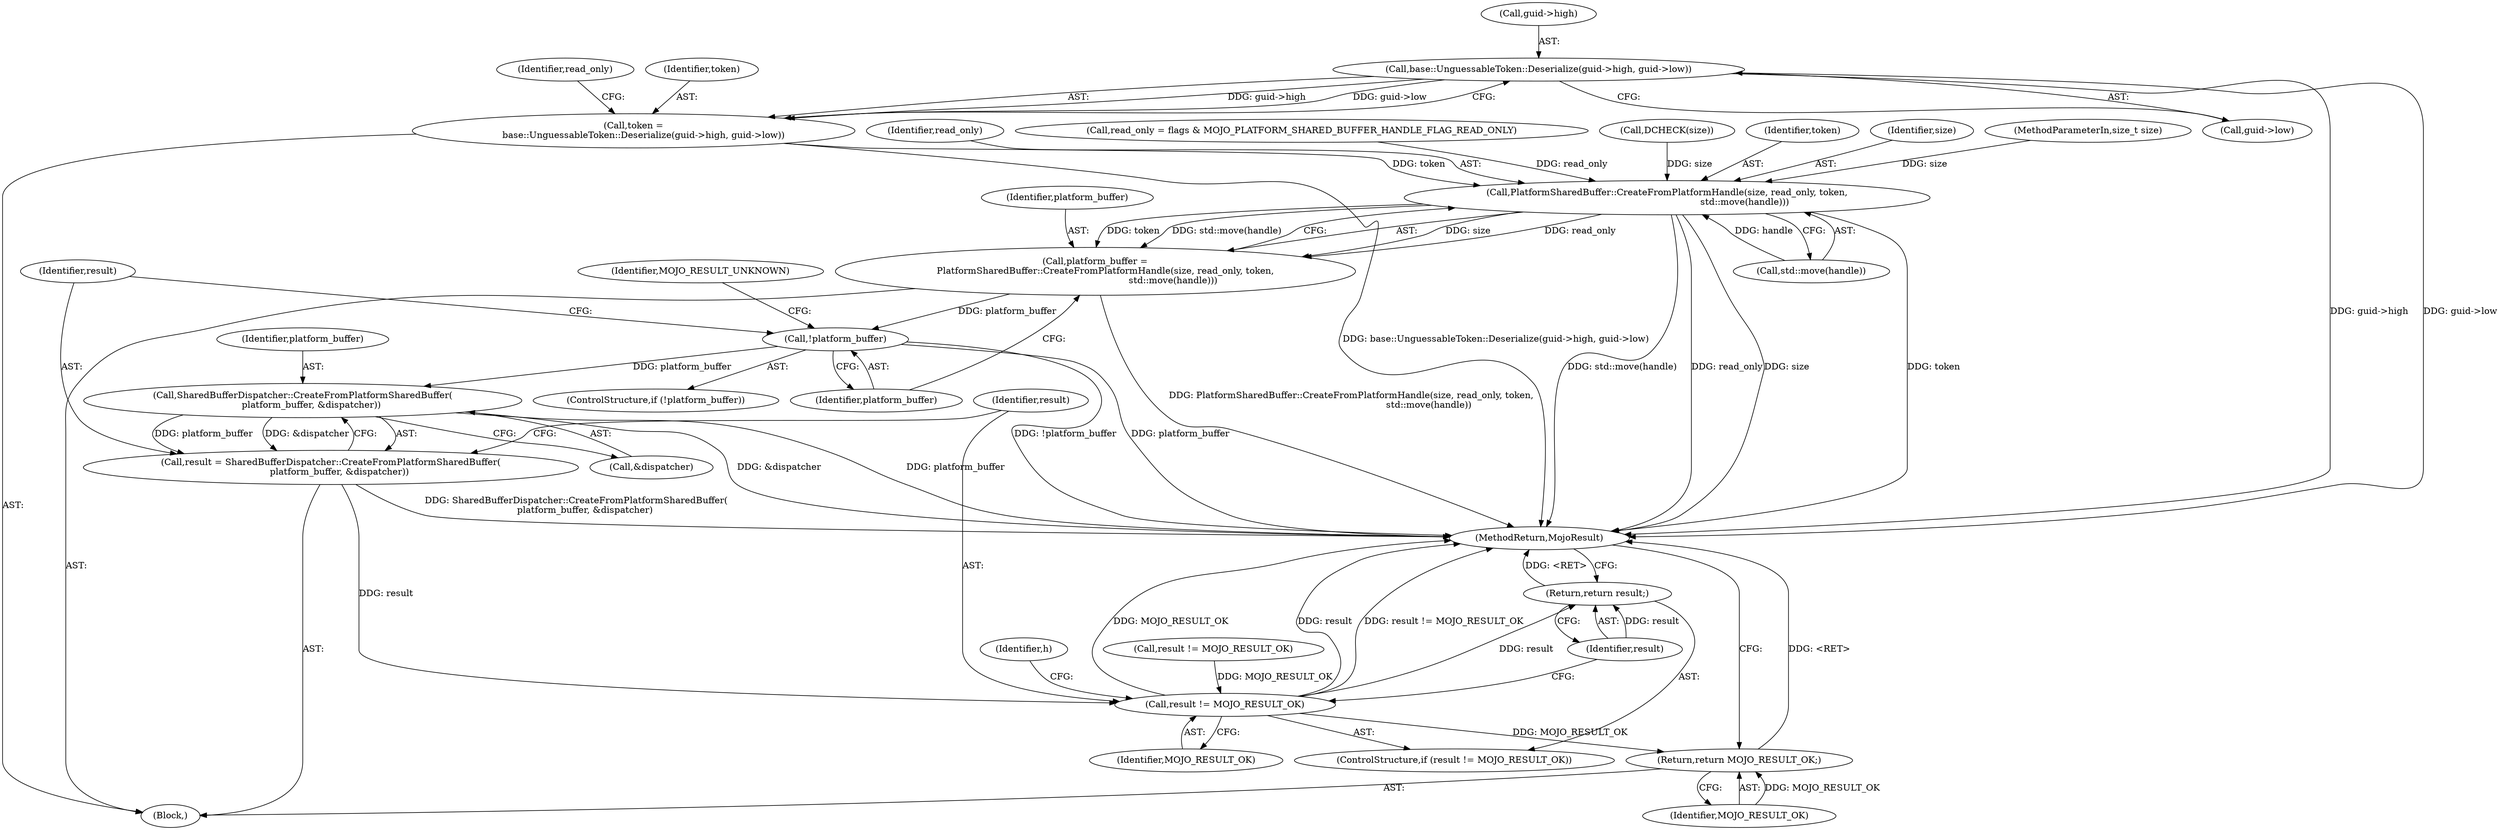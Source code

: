 digraph "0_Chrome_673ce95d481ea9368c4d4d43ac756ba1d6d9e608_32@pointer" {
"1000126" [label="(Call,base::UnguessableToken::Deserialize(guid->high, guid->low))"];
"1000124" [label="(Call,token =\n       base::UnguessableToken::Deserialize(guid->high, guid->low))"];
"1000142" [label="(Call,PlatformSharedBuffer::CreateFromPlatformHandle(size, read_only, token,\n                                                      std::move(handle)))"];
"1000140" [label="(Call,platform_buffer =\n       PlatformSharedBuffer::CreateFromPlatformHandle(size, read_only, token,\n                                                      std::move(handle)))"];
"1000149" [label="(Call,!platform_buffer)"];
"1000156" [label="(Call,SharedBufferDispatcher::CreateFromPlatformSharedBuffer(\n      platform_buffer, &dispatcher))"];
"1000154" [label="(Call,result = SharedBufferDispatcher::CreateFromPlatformSharedBuffer(\n      platform_buffer, &dispatcher))"];
"1000161" [label="(Call,result != MOJO_RESULT_OK)"];
"1000164" [label="(Return,return result;)"];
"1000183" [label="(Return,return MOJO_RESULT_OK;)"];
"1000107" [label="(Call,DCHECK(size))"];
"1000118" [label="(Call,result != MOJO_RESULT_OK)"];
"1000127" [label="(Call,guid->high)"];
"1000184" [label="(Identifier,MOJO_RESULT_OK)"];
"1000161" [label="(Call,result != MOJO_RESULT_OK)"];
"1000124" [label="(Call,token =\n       base::UnguessableToken::Deserialize(guid->high, guid->low))"];
"1000145" [label="(Identifier,token)"];
"1000143" [label="(Identifier,size)"];
"1000142" [label="(Call,PlatformSharedBuffer::CreateFromPlatformHandle(size, read_only, token,\n                                                      std::move(handle)))"];
"1000135" [label="(Identifier,read_only)"];
"1000126" [label="(Call,base::UnguessableToken::Deserialize(guid->high, guid->low))"];
"1000154" [label="(Call,result = SharedBufferDispatcher::CreateFromPlatformSharedBuffer(\n      platform_buffer, &dispatcher))"];
"1000163" [label="(Identifier,MOJO_RESULT_OK)"];
"1000183" [label="(Return,return MOJO_RESULT_OK;)"];
"1000155" [label="(Identifier,result)"];
"1000102" [label="(MethodParameterIn,size_t size)"];
"1000162" [label="(Identifier,result)"];
"1000152" [label="(Identifier,MOJO_RESULT_UNKNOWN)"];
"1000125" [label="(Identifier,token)"];
"1000141" [label="(Identifier,platform_buffer)"];
"1000106" [label="(Block,)"];
"1000158" [label="(Call,&dispatcher)"];
"1000140" [label="(Call,platform_buffer =\n       PlatformSharedBuffer::CreateFromPlatformHandle(size, read_only, token,\n                                                      std::move(handle)))"];
"1000148" [label="(ControlStructure,if (!platform_buffer))"];
"1000168" [label="(Identifier,h)"];
"1000144" [label="(Identifier,read_only)"];
"1000150" [label="(Identifier,platform_buffer)"];
"1000165" [label="(Identifier,result)"];
"1000146" [label="(Call,std::move(handle))"];
"1000130" [label="(Call,guid->low)"];
"1000157" [label="(Identifier,platform_buffer)"];
"1000185" [label="(MethodReturn,MojoResult)"];
"1000149" [label="(Call,!platform_buffer)"];
"1000156" [label="(Call,SharedBufferDispatcher::CreateFromPlatformSharedBuffer(\n      platform_buffer, &dispatcher))"];
"1000164" [label="(Return,return result;)"];
"1000160" [label="(ControlStructure,if (result != MOJO_RESULT_OK))"];
"1000134" [label="(Call,read_only = flags & MOJO_PLATFORM_SHARED_BUFFER_HANDLE_FLAG_READ_ONLY)"];
"1000126" -> "1000124"  [label="AST: "];
"1000126" -> "1000130"  [label="CFG: "];
"1000127" -> "1000126"  [label="AST: "];
"1000130" -> "1000126"  [label="AST: "];
"1000124" -> "1000126"  [label="CFG: "];
"1000126" -> "1000185"  [label="DDG: guid->high"];
"1000126" -> "1000185"  [label="DDG: guid->low"];
"1000126" -> "1000124"  [label="DDG: guid->high"];
"1000126" -> "1000124"  [label="DDG: guid->low"];
"1000124" -> "1000106"  [label="AST: "];
"1000125" -> "1000124"  [label="AST: "];
"1000135" -> "1000124"  [label="CFG: "];
"1000124" -> "1000185"  [label="DDG: base::UnguessableToken::Deserialize(guid->high, guid->low)"];
"1000124" -> "1000142"  [label="DDG: token"];
"1000142" -> "1000140"  [label="AST: "];
"1000142" -> "1000146"  [label="CFG: "];
"1000143" -> "1000142"  [label="AST: "];
"1000144" -> "1000142"  [label="AST: "];
"1000145" -> "1000142"  [label="AST: "];
"1000146" -> "1000142"  [label="AST: "];
"1000140" -> "1000142"  [label="CFG: "];
"1000142" -> "1000185"  [label="DDG: read_only"];
"1000142" -> "1000185"  [label="DDG: size"];
"1000142" -> "1000185"  [label="DDG: token"];
"1000142" -> "1000185"  [label="DDG: std::move(handle)"];
"1000142" -> "1000140"  [label="DDG: size"];
"1000142" -> "1000140"  [label="DDG: read_only"];
"1000142" -> "1000140"  [label="DDG: token"];
"1000142" -> "1000140"  [label="DDG: std::move(handle)"];
"1000107" -> "1000142"  [label="DDG: size"];
"1000102" -> "1000142"  [label="DDG: size"];
"1000134" -> "1000142"  [label="DDG: read_only"];
"1000146" -> "1000142"  [label="DDG: handle"];
"1000140" -> "1000106"  [label="AST: "];
"1000141" -> "1000140"  [label="AST: "];
"1000150" -> "1000140"  [label="CFG: "];
"1000140" -> "1000185"  [label="DDG: PlatformSharedBuffer::CreateFromPlatformHandle(size, read_only, token,\n                                                      std::move(handle))"];
"1000140" -> "1000149"  [label="DDG: platform_buffer"];
"1000149" -> "1000148"  [label="AST: "];
"1000149" -> "1000150"  [label="CFG: "];
"1000150" -> "1000149"  [label="AST: "];
"1000152" -> "1000149"  [label="CFG: "];
"1000155" -> "1000149"  [label="CFG: "];
"1000149" -> "1000185"  [label="DDG: !platform_buffer"];
"1000149" -> "1000185"  [label="DDG: platform_buffer"];
"1000149" -> "1000156"  [label="DDG: platform_buffer"];
"1000156" -> "1000154"  [label="AST: "];
"1000156" -> "1000158"  [label="CFG: "];
"1000157" -> "1000156"  [label="AST: "];
"1000158" -> "1000156"  [label="AST: "];
"1000154" -> "1000156"  [label="CFG: "];
"1000156" -> "1000185"  [label="DDG: platform_buffer"];
"1000156" -> "1000185"  [label="DDG: &dispatcher"];
"1000156" -> "1000154"  [label="DDG: platform_buffer"];
"1000156" -> "1000154"  [label="DDG: &dispatcher"];
"1000154" -> "1000106"  [label="AST: "];
"1000155" -> "1000154"  [label="AST: "];
"1000162" -> "1000154"  [label="CFG: "];
"1000154" -> "1000185"  [label="DDG: SharedBufferDispatcher::CreateFromPlatformSharedBuffer(\n      platform_buffer, &dispatcher)"];
"1000154" -> "1000161"  [label="DDG: result"];
"1000161" -> "1000160"  [label="AST: "];
"1000161" -> "1000163"  [label="CFG: "];
"1000162" -> "1000161"  [label="AST: "];
"1000163" -> "1000161"  [label="AST: "];
"1000165" -> "1000161"  [label="CFG: "];
"1000168" -> "1000161"  [label="CFG: "];
"1000161" -> "1000185"  [label="DDG: MOJO_RESULT_OK"];
"1000161" -> "1000185"  [label="DDG: result"];
"1000161" -> "1000185"  [label="DDG: result != MOJO_RESULT_OK"];
"1000118" -> "1000161"  [label="DDG: MOJO_RESULT_OK"];
"1000161" -> "1000164"  [label="DDG: result"];
"1000161" -> "1000183"  [label="DDG: MOJO_RESULT_OK"];
"1000164" -> "1000160"  [label="AST: "];
"1000164" -> "1000165"  [label="CFG: "];
"1000165" -> "1000164"  [label="AST: "];
"1000185" -> "1000164"  [label="CFG: "];
"1000164" -> "1000185"  [label="DDG: <RET>"];
"1000165" -> "1000164"  [label="DDG: result"];
"1000183" -> "1000106"  [label="AST: "];
"1000183" -> "1000184"  [label="CFG: "];
"1000184" -> "1000183"  [label="AST: "];
"1000185" -> "1000183"  [label="CFG: "];
"1000183" -> "1000185"  [label="DDG: <RET>"];
"1000184" -> "1000183"  [label="DDG: MOJO_RESULT_OK"];
}
